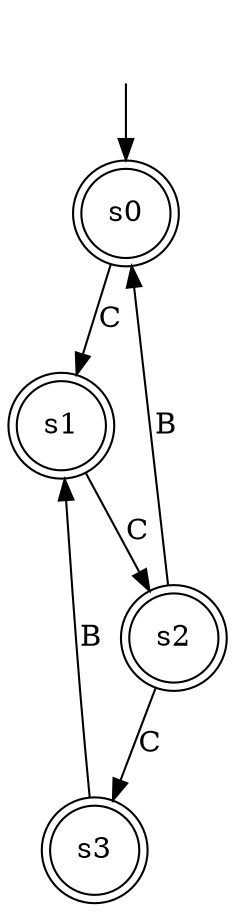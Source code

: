 digraph "output/spec_dfa" {
s0 [label=s0, shape=doublecircle];
s1 [label=s1, shape=doublecircle];
s2 [label=s2, shape=doublecircle];
s3 [label=s3, shape=doublecircle];
s0 -> s1  [label=C];
s1 -> s2  [label=C];
s2 -> s3  [label=C];
s2 -> s0  [label=B];
s3 -> s1  [label=B];

__start0 [label="", shape=none];
__start0 -> s0  [label=""];
}
